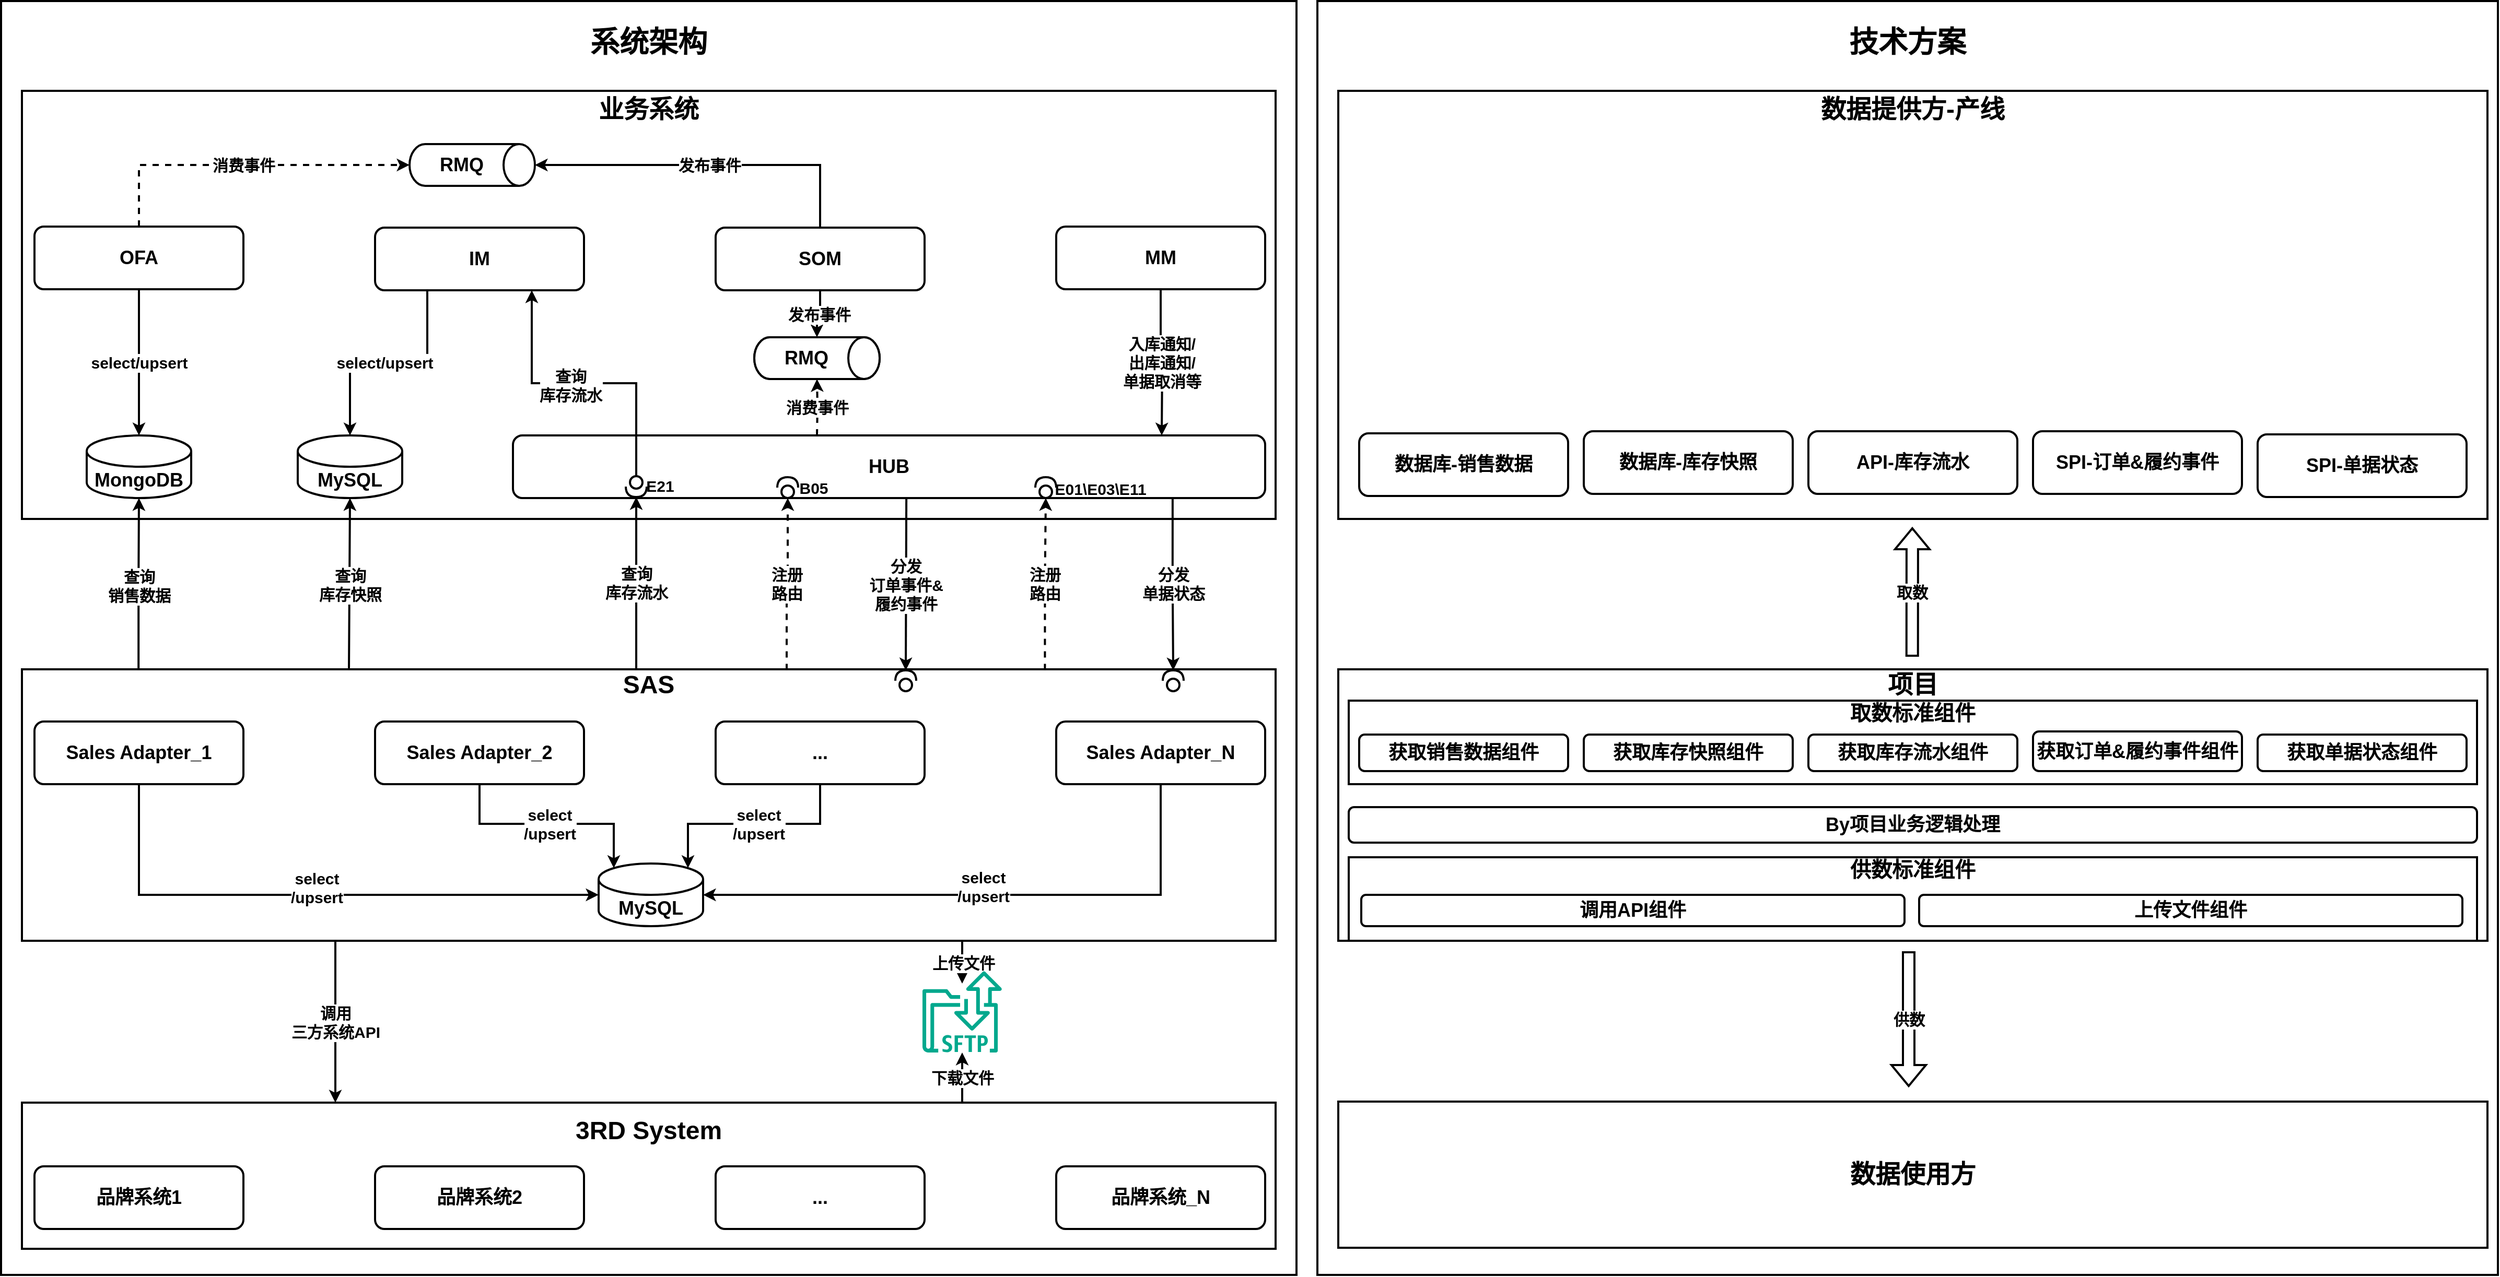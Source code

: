 <mxfile version="24.1.0" type="github">
  <diagram name="第 1 页" id="2zwWI6rYxvFrpTjRpGLl">
    <mxGraphModel dx="3695" dy="2677" grid="1" gridSize="10" guides="1" tooltips="1" connect="1" arrows="1" fold="1" page="1" pageScale="1" pageWidth="827" pageHeight="1169" math="0" shadow="0">
      <root>
        <mxCell id="0" />
        <mxCell id="1" parent="0" />
        <mxCell id="w1NT4D3f_hbIPWU9u6wB-99" value="&lt;div style=&quot;font-size: 28px;&quot;&gt;技术方案&lt;/div&gt;&lt;div style=&quot;font-size: 28px;&quot;&gt;&lt;br style=&quot;font-size: 28px;&quot;&gt;&lt;/div&gt;&lt;div style=&quot;font-size: 28px;&quot;&gt;&lt;br style=&quot;font-size: 28px;&quot;&gt;&lt;/div&gt;&lt;div style=&quot;font-size: 28px;&quot;&gt;&lt;br style=&quot;font-size: 28px;&quot;&gt;&lt;/div&gt;&lt;div style=&quot;font-size: 28px;&quot;&gt;&lt;br style=&quot;font-size: 28px;&quot;&gt;&lt;/div&gt;&lt;div style=&quot;font-size: 28px;&quot;&gt;&lt;br style=&quot;font-size: 28px;&quot;&gt;&lt;/div&gt;&lt;div style=&quot;font-size: 28px;&quot;&gt;&lt;br style=&quot;font-size: 28px;&quot;&gt;&lt;/div&gt;&lt;div style=&quot;font-size: 28px;&quot;&gt;&lt;br style=&quot;font-size: 28px;&quot;&gt;&lt;/div&gt;&lt;div style=&quot;font-size: 28px;&quot;&gt;&lt;br style=&quot;font-size: 28px;&quot;&gt;&lt;/div&gt;&lt;div style=&quot;font-size: 28px;&quot;&gt;&lt;br style=&quot;font-size: 28px;&quot;&gt;&lt;/div&gt;&lt;div style=&quot;font-size: 28px;&quot;&gt;&lt;br style=&quot;font-size: 28px;&quot;&gt;&lt;/div&gt;&lt;div style=&quot;font-size: 28px;&quot;&gt;&lt;br style=&quot;font-size: 28px;&quot;&gt;&lt;/div&gt;&lt;div style=&quot;font-size: 28px;&quot;&gt;&lt;br style=&quot;font-size: 28px;&quot;&gt;&lt;/div&gt;&lt;div style=&quot;font-size: 28px;&quot;&gt;&lt;br style=&quot;font-size: 28px;&quot;&gt;&lt;/div&gt;&lt;div style=&quot;font-size: 28px;&quot;&gt;&lt;br style=&quot;font-size: 28px;&quot;&gt;&lt;/div&gt;&lt;div style=&quot;font-size: 28px;&quot;&gt;&lt;br style=&quot;font-size: 28px;&quot;&gt;&lt;/div&gt;&lt;div style=&quot;font-size: 28px;&quot;&gt;&lt;br style=&quot;font-size: 28px;&quot;&gt;&lt;/div&gt;&lt;div style=&quot;font-size: 28px;&quot;&gt;&lt;br style=&quot;font-size: 28px;&quot;&gt;&lt;/div&gt;&lt;div style=&quot;font-size: 28px;&quot;&gt;&lt;br style=&quot;font-size: 28px;&quot;&gt;&lt;/div&gt;&lt;div style=&quot;font-size: 28px;&quot;&gt;&lt;br style=&quot;font-size: 28px;&quot;&gt;&lt;/div&gt;&lt;div style=&quot;font-size: 28px;&quot;&gt;&lt;br style=&quot;font-size: 28px;&quot;&gt;&lt;/div&gt;&lt;div style=&quot;font-size: 28px;&quot;&gt;&lt;br style=&quot;font-size: 28px;&quot;&gt;&lt;/div&gt;&lt;div style=&quot;font-size: 28px;&quot;&gt;&lt;br style=&quot;font-size: 28px;&quot;&gt;&lt;/div&gt;&lt;div style=&quot;font-size: 28px;&quot;&gt;&lt;br style=&quot;font-size: 28px;&quot;&gt;&lt;/div&gt;&lt;div style=&quot;font-size: 28px;&quot;&gt;&lt;br style=&quot;font-size: 28px;&quot;&gt;&lt;/div&gt;&lt;div style=&quot;font-size: 28px;&quot;&gt;&lt;br style=&quot;font-size: 28px;&quot;&gt;&lt;/div&gt;&lt;div style=&quot;font-size: 28px;&quot;&gt;&lt;br style=&quot;font-size: 28px;&quot;&gt;&lt;/div&gt;&lt;div style=&quot;font-size: 28px;&quot;&gt;&lt;br style=&quot;font-size: 28px;&quot;&gt;&lt;/div&gt;&lt;div style=&quot;font-size: 28px;&quot;&gt;&lt;br style=&quot;font-size: 28px;&quot;&gt;&lt;/div&gt;&lt;div style=&quot;font-size: 28px;&quot;&gt;&lt;br style=&quot;font-size: 28px;&quot;&gt;&lt;/div&gt;&lt;div style=&quot;font-size: 28px;&quot;&gt;&lt;br&gt;&lt;/div&gt;&lt;div style=&quot;font-size: 28px;&quot;&gt;&lt;br&gt;&lt;/div&gt;&lt;div style=&quot;font-size: 28px;&quot;&gt;&lt;br&gt;&lt;/div&gt;&lt;div style=&quot;font-size: 28px;&quot;&gt;&lt;br&gt;&lt;/div&gt;&lt;div style=&quot;font-size: 28px;&quot;&gt;&lt;br style=&quot;font-size: 28px;&quot;&gt;&lt;/div&gt;" style="rounded=0;whiteSpace=wrap;html=1;strokeWidth=2;fontSize=28;fontStyle=1" vertex="1" parent="1">
          <mxGeometry x="1240" y="-200" width="1130" height="1220" as="geometry" />
        </mxCell>
        <mxCell id="w1NT4D3f_hbIPWU9u6wB-98" value="&lt;div style=&quot;font-size: 28px;&quot;&gt;系统架构&lt;/div&gt;&lt;div style=&quot;font-size: 28px;&quot;&gt;&lt;br style=&quot;font-size: 28px;&quot;&gt;&lt;/div&gt;&lt;div style=&quot;font-size: 28px;&quot;&gt;&lt;br style=&quot;font-size: 28px;&quot;&gt;&lt;/div&gt;&lt;div style=&quot;font-size: 28px;&quot;&gt;&lt;br style=&quot;font-size: 28px;&quot;&gt;&lt;/div&gt;&lt;div style=&quot;font-size: 28px;&quot;&gt;&lt;br style=&quot;font-size: 28px;&quot;&gt;&lt;/div&gt;&lt;div style=&quot;font-size: 28px;&quot;&gt;&lt;br style=&quot;font-size: 28px;&quot;&gt;&lt;/div&gt;&lt;div style=&quot;font-size: 28px;&quot;&gt;&lt;br style=&quot;font-size: 28px;&quot;&gt;&lt;/div&gt;&lt;div style=&quot;font-size: 28px;&quot;&gt;&lt;br style=&quot;font-size: 28px;&quot;&gt;&lt;/div&gt;&lt;div style=&quot;font-size: 28px;&quot;&gt;&lt;br style=&quot;font-size: 28px;&quot;&gt;&lt;/div&gt;&lt;div style=&quot;font-size: 28px;&quot;&gt;&lt;br style=&quot;font-size: 28px;&quot;&gt;&lt;/div&gt;&lt;div style=&quot;font-size: 28px;&quot;&gt;&lt;br style=&quot;font-size: 28px;&quot;&gt;&lt;/div&gt;&lt;div style=&quot;font-size: 28px;&quot;&gt;&lt;br style=&quot;font-size: 28px;&quot;&gt;&lt;/div&gt;&lt;div style=&quot;font-size: 28px;&quot;&gt;&lt;br style=&quot;font-size: 28px;&quot;&gt;&lt;/div&gt;&lt;div style=&quot;font-size: 28px;&quot;&gt;&lt;br style=&quot;font-size: 28px;&quot;&gt;&lt;/div&gt;&lt;div style=&quot;font-size: 28px;&quot;&gt;&lt;br style=&quot;font-size: 28px;&quot;&gt;&lt;/div&gt;&lt;div style=&quot;font-size: 28px;&quot;&gt;&lt;br style=&quot;font-size: 28px;&quot;&gt;&lt;/div&gt;&lt;div style=&quot;font-size: 28px;&quot;&gt;&lt;br style=&quot;font-size: 28px;&quot;&gt;&lt;/div&gt;&lt;div style=&quot;font-size: 28px;&quot;&gt;&lt;br style=&quot;font-size: 28px;&quot;&gt;&lt;/div&gt;&lt;div style=&quot;font-size: 28px;&quot;&gt;&lt;br style=&quot;font-size: 28px;&quot;&gt;&lt;/div&gt;&lt;div style=&quot;font-size: 28px;&quot;&gt;&lt;br style=&quot;font-size: 28px;&quot;&gt;&lt;/div&gt;&lt;div style=&quot;font-size: 28px;&quot;&gt;&lt;br style=&quot;font-size: 28px;&quot;&gt;&lt;/div&gt;&lt;div style=&quot;font-size: 28px;&quot;&gt;&lt;br style=&quot;font-size: 28px;&quot;&gt;&lt;/div&gt;&lt;div style=&quot;font-size: 28px;&quot;&gt;&lt;br style=&quot;font-size: 28px;&quot;&gt;&lt;/div&gt;&lt;div style=&quot;font-size: 28px;&quot;&gt;&lt;br style=&quot;font-size: 28px;&quot;&gt;&lt;/div&gt;&lt;div style=&quot;font-size: 28px;&quot;&gt;&lt;br style=&quot;font-size: 28px;&quot;&gt;&lt;/div&gt;&lt;div style=&quot;font-size: 28px;&quot;&gt;&lt;br style=&quot;font-size: 28px;&quot;&gt;&lt;/div&gt;&lt;div style=&quot;font-size: 28px;&quot;&gt;&lt;br style=&quot;font-size: 28px;&quot;&gt;&lt;/div&gt;&lt;div style=&quot;font-size: 28px;&quot;&gt;&lt;br style=&quot;font-size: 28px;&quot;&gt;&lt;/div&gt;&lt;div style=&quot;font-size: 28px;&quot;&gt;&lt;br style=&quot;font-size: 28px;&quot;&gt;&lt;/div&gt;&lt;div style=&quot;font-size: 28px;&quot;&gt;&lt;br style=&quot;font-size: 28px;&quot;&gt;&lt;/div&gt;&lt;div style=&quot;font-size: 28px;&quot;&gt;&lt;br style=&quot;font-size: 28px;&quot;&gt;&lt;/div&gt;&lt;div style=&quot;font-size: 28px;&quot;&gt;&lt;br style=&quot;font-size: 28px;&quot;&gt;&lt;/div&gt;&lt;div style=&quot;font-size: 28px;&quot;&gt;&lt;br style=&quot;font-size: 28px;&quot;&gt;&lt;/div&gt;&lt;div style=&quot;font-size: 28px;&quot;&gt;&lt;br style=&quot;font-size: 28px;&quot;&gt;&lt;/div&gt;&lt;div style=&quot;font-size: 28px;&quot;&gt;&lt;br style=&quot;font-size: 28px;&quot;&gt;&lt;/div&gt;" style="rounded=0;whiteSpace=wrap;html=1;strokeWidth=2;fontSize=28;fontStyle=1" vertex="1" parent="1">
          <mxGeometry x="-20" y="-200" width="1240" height="1220" as="geometry" />
        </mxCell>
        <mxCell id="w1NT4D3f_hbIPWU9u6wB-74" value="&lt;div style=&quot;font-size: 24px;&quot;&gt;项目&lt;/div&gt;&lt;div style=&quot;font-size: 24px;&quot;&gt;&lt;br&gt;&lt;/div&gt;&lt;div style=&quot;font-size: 24px;&quot;&gt;&lt;br&gt;&lt;/div&gt;&lt;div style=&quot;font-size: 24px;&quot;&gt;&lt;br&gt;&lt;/div&gt;&lt;div style=&quot;font-size: 24px;&quot;&gt;&lt;br&gt;&lt;/div&gt;&lt;div style=&quot;font-size: 24px;&quot;&gt;&lt;br&gt;&lt;/div&gt;&lt;div style=&quot;font-size: 24px;&quot;&gt;&lt;br&gt;&lt;/div&gt;&lt;div style=&quot;font-size: 24px;&quot;&gt;&lt;br&gt;&lt;/div&gt;&lt;div style=&quot;font-size: 24px;&quot;&gt;&lt;br&gt;&lt;/div&gt;" style="rounded=0;whiteSpace=wrap;html=1;strokeWidth=2;fontSize=24;fontStyle=1" vertex="1" parent="1">
          <mxGeometry x="1260" y="440" width="1100" height="260" as="geometry" />
        </mxCell>
        <mxCell id="w1NT4D3f_hbIPWU9u6wB-97" value="&lt;div&gt;&lt;font style=&quot;font-size: 20px;&quot;&gt;供数标准组件&lt;/font&gt;&lt;/div&gt;&lt;div&gt;&lt;font style=&quot;font-size: 20px;&quot;&gt;&lt;br&gt;&lt;/font&gt;&lt;/div&gt;&lt;div&gt;&lt;font style=&quot;font-size: 20px;&quot;&gt;&lt;br&gt;&lt;/font&gt;&lt;/div&gt;" style="rounded=0;whiteSpace=wrap;html=1;strokeWidth=2;fontSize=24;fontStyle=1" vertex="1" parent="1">
          <mxGeometry x="1270" y="620" width="1080" height="80" as="geometry" />
        </mxCell>
        <mxCell id="w1NT4D3f_hbIPWU9u6wB-94" value="&lt;div&gt;&lt;font style=&quot;font-size: 20px;&quot;&gt;取数标准组件&lt;/font&gt;&lt;/div&gt;&lt;div&gt;&lt;font style=&quot;font-size: 20px;&quot;&gt;&lt;br&gt;&lt;/font&gt;&lt;/div&gt;&lt;div&gt;&lt;font style=&quot;font-size: 20px;&quot;&gt;&lt;br&gt;&lt;/font&gt;&lt;/div&gt;" style="rounded=0;whiteSpace=wrap;html=1;strokeWidth=2;fontSize=24;fontStyle=1" vertex="1" parent="1">
          <mxGeometry x="1270" y="470" width="1080" height="80" as="geometry" />
        </mxCell>
        <mxCell id="w1NT4D3f_hbIPWU9u6wB-62" value="&lt;div style=&quot;font-size: 24px;&quot;&gt;业务系统&lt;br&gt;&lt;/div&gt;&lt;div style=&quot;font-size: 24px;&quot;&gt;&lt;br style=&quot;font-size: 24px;&quot;&gt;&lt;/div&gt;&lt;div style=&quot;font-size: 24px;&quot;&gt;&lt;br style=&quot;font-size: 24px;&quot;&gt;&lt;/div&gt;&lt;div style=&quot;font-size: 24px;&quot;&gt;&lt;br style=&quot;font-size: 24px;&quot;&gt;&lt;/div&gt;&lt;div style=&quot;font-size: 24px;&quot;&gt;&lt;br style=&quot;font-size: 24px;&quot;&gt;&lt;/div&gt;&lt;div style=&quot;font-size: 24px;&quot;&gt;&lt;br&gt;&lt;/div&gt;&lt;div style=&quot;font-size: 24px;&quot;&gt;&lt;br&gt;&lt;/div&gt;&lt;div style=&quot;font-size: 24px;&quot;&gt;&lt;br&gt;&lt;/div&gt;&lt;div style=&quot;font-size: 24px;&quot;&gt;&lt;br&gt;&lt;/div&gt;&lt;div style=&quot;font-size: 24px;&quot;&gt;&lt;br&gt;&lt;/div&gt;&lt;div style=&quot;font-size: 24px;&quot;&gt;&lt;br&gt;&lt;/div&gt;&lt;div style=&quot;font-size: 24px;&quot;&gt;&lt;br&gt;&lt;/div&gt;&lt;div style=&quot;font-size: 24px;&quot;&gt;&lt;br&gt;&lt;/div&gt;&lt;div style=&quot;font-size: 24px;&quot;&gt;&lt;br style=&quot;font-size: 24px;&quot;&gt;&lt;/div&gt;" style="rounded=0;whiteSpace=wrap;html=1;strokeWidth=2;fontSize=24;fontStyle=1" vertex="1" parent="1">
          <mxGeometry y="-114" width="1200" height="410" as="geometry" />
        </mxCell>
        <mxCell id="w1NT4D3f_hbIPWU9u6wB-49" value="下载文件" style="edgeStyle=orthogonalEdgeStyle;rounded=0;orthogonalLoop=1;jettySize=auto;html=1;exitX=0.75;exitY=0;exitDx=0;exitDy=0;fontSize=15;fontStyle=1;strokeWidth=2;" edge="1" parent="1" source="w1NT4D3f_hbIPWU9u6wB-44" target="w1NT4D3f_hbIPWU9u6wB-46">
          <mxGeometry relative="1" as="geometry" />
        </mxCell>
        <mxCell id="w1NT4D3f_hbIPWU9u6wB-44" value="&lt;div&gt;3RD System&lt;/div&gt;&lt;div&gt;&lt;br&gt;&lt;/div&gt;&lt;div&gt;&lt;br&gt;&lt;/div&gt;&lt;div&gt;&lt;br&gt;&lt;/div&gt;" style="rounded=0;whiteSpace=wrap;html=1;strokeWidth=2;fontSize=24;fontStyle=1" vertex="1" parent="1">
          <mxGeometry y="855" width="1200" height="140" as="geometry" />
        </mxCell>
        <mxCell id="w1NT4D3f_hbIPWU9u6wB-7" value="select/upsert" style="edgeStyle=orthogonalEdgeStyle;rounded=0;orthogonalLoop=1;jettySize=auto;html=1;exitX=0.5;exitY=1;exitDx=0;exitDy=0;fontSize=15;fontStyle=1;strokeWidth=2;" edge="1" parent="1" source="w1NT4D3f_hbIPWU9u6wB-2" target="w1NT4D3f_hbIPWU9u6wB-6">
          <mxGeometry relative="1" as="geometry" />
        </mxCell>
        <mxCell id="w1NT4D3f_hbIPWU9u6wB-2" value="OFA" style="rounded=1;whiteSpace=wrap;html=1;fontSize=18;fontStyle=1;strokeWidth=2;" vertex="1" parent="1">
          <mxGeometry x="12" y="16" width="200" height="60" as="geometry" />
        </mxCell>
        <mxCell id="w1NT4D3f_hbIPWU9u6wB-21" value="发布事件" style="edgeStyle=orthogonalEdgeStyle;rounded=0;orthogonalLoop=1;jettySize=auto;html=1;exitX=0.5;exitY=1;exitDx=0;exitDy=0;strokeWidth=2;fontSize=15;fontStyle=1" edge="1" parent="1" source="w1NT4D3f_hbIPWU9u6wB-3" target="w1NT4D3f_hbIPWU9u6wB-20">
          <mxGeometry relative="1" as="geometry" />
        </mxCell>
        <mxCell id="w1NT4D3f_hbIPWU9u6wB-26" value="发布事件" style="edgeStyle=orthogonalEdgeStyle;rounded=0;orthogonalLoop=1;jettySize=auto;html=1;exitX=0.5;exitY=0;exitDx=0;exitDy=0;fontSize=15;fontStyle=1;entryX=0.5;entryY=0;entryDx=0;entryDy=0;entryPerimeter=0;strokeWidth=2;" edge="1" parent="1" source="w1NT4D3f_hbIPWU9u6wB-3" target="w1NT4D3f_hbIPWU9u6wB-29">
          <mxGeometry relative="1" as="geometry" />
        </mxCell>
        <mxCell id="w1NT4D3f_hbIPWU9u6wB-3" value="SOM" style="rounded=1;whiteSpace=wrap;html=1;fontSize=18;fontStyle=1;strokeWidth=2;" vertex="1" parent="1">
          <mxGeometry x="664" y="17" width="200" height="60" as="geometry" />
        </mxCell>
        <mxCell id="w1NT4D3f_hbIPWU9u6wB-9" style="edgeStyle=orthogonalEdgeStyle;rounded=0;orthogonalLoop=1;jettySize=auto;html=1;exitX=0.25;exitY=1;exitDx=0;exitDy=0;strokeWidth=2;" edge="1" parent="1" source="w1NT4D3f_hbIPWU9u6wB-4" target="w1NT4D3f_hbIPWU9u6wB-8">
          <mxGeometry relative="1" as="geometry" />
        </mxCell>
        <mxCell id="w1NT4D3f_hbIPWU9u6wB-60" value="select/upsert" style="edgeLabel;html=1;align=center;verticalAlign=middle;resizable=0;points=[];fontSize=15;fontStyle=1" vertex="1" connectable="0" parent="w1NT4D3f_hbIPWU9u6wB-9">
          <mxGeometry x="0.036" y="-1" relative="1" as="geometry">
            <mxPoint as="offset" />
          </mxGeometry>
        </mxCell>
        <mxCell id="w1NT4D3f_hbIPWU9u6wB-4" value="IM" style="rounded=1;whiteSpace=wrap;html=1;fontSize=18;fontStyle=1;strokeWidth=2;" vertex="1" parent="1">
          <mxGeometry x="338" y="17" width="200" height="60" as="geometry" />
        </mxCell>
        <mxCell id="w1NT4D3f_hbIPWU9u6wB-15" value="&lt;div&gt;入库通知/&lt;/div&gt;&lt;div&gt;出库通知/&lt;/div&gt;&lt;div&gt;单据取消等&lt;/div&gt;" style="edgeStyle=orthogonalEdgeStyle;rounded=0;orthogonalLoop=1;jettySize=auto;html=1;exitX=0.5;exitY=1;exitDx=0;exitDy=0;fontSize=15;strokeWidth=2;fontStyle=1;" edge="1" parent="1" source="w1NT4D3f_hbIPWU9u6wB-5">
          <mxGeometry x="-0.002" relative="1" as="geometry">
            <mxPoint x="1091" y="216" as="targetPoint" />
            <mxPoint as="offset" />
          </mxGeometry>
        </mxCell>
        <mxCell id="w1NT4D3f_hbIPWU9u6wB-5" value="MM" style="rounded=1;whiteSpace=wrap;html=1;fontSize=18;fontStyle=1;strokeWidth=2;" vertex="1" parent="1">
          <mxGeometry x="990" y="16" width="200" height="60" as="geometry" />
        </mxCell>
        <mxCell id="w1NT4D3f_hbIPWU9u6wB-6" value="MongoDB" style="shape=cylinder3;whiteSpace=wrap;html=1;boundedLbl=1;backgroundOutline=1;size=15;strokeWidth=2;fontSize=18;fontStyle=1" vertex="1" parent="1">
          <mxGeometry x="62" y="216" width="100" height="60" as="geometry" />
        </mxCell>
        <mxCell id="w1NT4D3f_hbIPWU9u6wB-8" value="MySQL" style="shape=cylinder3;whiteSpace=wrap;html=1;boundedLbl=1;backgroundOutline=1;size=15;strokeWidth=2;fontSize=18;fontStyle=1" vertex="1" parent="1">
          <mxGeometry x="264" y="216" width="100" height="60" as="geometry" />
        </mxCell>
        <mxCell id="w1NT4D3f_hbIPWU9u6wB-11" value="&lt;div style=&quot;font-size: 15px;&quot;&gt;查询&lt;/div&gt;&lt;div style=&quot;font-size: 15px;&quot;&gt;销售数据&lt;/div&gt;" style="edgeStyle=orthogonalEdgeStyle;rounded=0;orthogonalLoop=1;jettySize=auto;html=1;exitX=0.093;exitY=0.014;exitDx=0;exitDy=0;exitPerimeter=0;strokeWidth=2;fontSize=15;fontStyle=1" edge="1" parent="1" source="w1NT4D3f_hbIPWU9u6wB-10" target="w1NT4D3f_hbIPWU9u6wB-6">
          <mxGeometry relative="1" as="geometry" />
        </mxCell>
        <mxCell id="w1NT4D3f_hbIPWU9u6wB-47" value="&lt;div&gt;调用&lt;/div&gt;&lt;div&gt;三方系统API&lt;br&gt;&lt;/div&gt;" style="edgeStyle=orthogonalEdgeStyle;rounded=0;orthogonalLoop=1;jettySize=auto;html=1;exitX=0.25;exitY=1;exitDx=0;exitDy=0;entryX=0.25;entryY=0;entryDx=0;entryDy=0;fontSize=15;fontStyle=1;strokeWidth=2;" edge="1" parent="1" source="w1NT4D3f_hbIPWU9u6wB-10" target="w1NT4D3f_hbIPWU9u6wB-44">
          <mxGeometry relative="1" as="geometry" />
        </mxCell>
        <mxCell id="w1NT4D3f_hbIPWU9u6wB-48" value="上传文件" style="edgeStyle=orthogonalEdgeStyle;rounded=0;orthogonalLoop=1;jettySize=auto;html=1;exitX=0.75;exitY=1;exitDx=0;exitDy=0;fontSize=15;fontStyle=1;strokeWidth=2;" edge="1" parent="1" source="w1NT4D3f_hbIPWU9u6wB-10">
          <mxGeometry relative="1" as="geometry">
            <mxPoint x="900.0" y="741.032" as="targetPoint" />
          </mxGeometry>
        </mxCell>
        <mxCell id="w1NT4D3f_hbIPWU9u6wB-10" value="&lt;div&gt;&lt;br&gt;&lt;/div&gt;&lt;div&gt;SAS&lt;/div&gt;&lt;div&gt;&lt;br&gt;&lt;/div&gt;&lt;div&gt;&lt;br&gt;&lt;/div&gt;&lt;div&gt;&lt;br&gt;&lt;/div&gt;&lt;div&gt;&lt;br&gt;&lt;/div&gt;&lt;div&gt;&lt;br&gt;&lt;/div&gt;&lt;div&gt;&lt;br&gt;&lt;/div&gt;&lt;div&gt;&lt;br&gt;&lt;/div&gt;&lt;div&gt;&lt;br&gt;&lt;/div&gt;&lt;div&gt;&lt;br&gt;&lt;/div&gt;" style="rounded=0;whiteSpace=wrap;html=1;strokeWidth=2;fontSize=24;fontStyle=1" vertex="1" parent="1">
          <mxGeometry y="440" width="1200" height="260" as="geometry" />
        </mxCell>
        <mxCell id="w1NT4D3f_hbIPWU9u6wB-12" value="&lt;div&gt;查询&lt;/div&gt;&lt;div&gt;库存快照&lt;/div&gt;" style="edgeStyle=orthogonalEdgeStyle;rounded=0;orthogonalLoop=1;jettySize=auto;html=1;entryX=0.5;entryY=1;entryDx=0;entryDy=0;entryPerimeter=0;strokeWidth=2;fontSize=15;fontStyle=1" edge="1" parent="1" target="w1NT4D3f_hbIPWU9u6wB-8">
          <mxGeometry relative="1" as="geometry">
            <mxPoint x="313" y="441" as="sourcePoint" />
          </mxGeometry>
        </mxCell>
        <mxCell id="w1NT4D3f_hbIPWU9u6wB-14" value="HUB" style="rounded=1;whiteSpace=wrap;html=1;fontSize=18;fontStyle=1;strokeWidth=2;" vertex="1" parent="1">
          <mxGeometry x="470" y="216" width="720" height="60" as="geometry" />
        </mxCell>
        <mxCell id="w1NT4D3f_hbIPWU9u6wB-16" value="&lt;div&gt;分发&lt;/div&gt;&lt;div&gt;订单事件&amp;amp;&lt;/div&gt;&lt;div&gt;履约事件&lt;br&gt;&lt;/div&gt;" style="rounded=0;orthogonalLoop=1;jettySize=auto;html=1;exitX=0.523;exitY=1.012;exitDx=0;exitDy=0;entryX=1;entryY=0.5;entryDx=0;entryDy=0;entryPerimeter=0;strokeWidth=2;fontSize=15;fontStyle=1;exitPerimeter=0;" edge="1" parent="1" source="w1NT4D3f_hbIPWU9u6wB-14" target="w1NT4D3f_hbIPWU9u6wB-37">
          <mxGeometry relative="1" as="geometry">
            <mxPoint x="846.16" y="320.78" as="sourcePoint" />
            <mxPoint x="850" y="440" as="targetPoint" />
          </mxGeometry>
        </mxCell>
        <mxCell id="w1NT4D3f_hbIPWU9u6wB-19" value="&lt;div&gt;分发&lt;/div&gt;&lt;div&gt;单据状态&lt;/div&gt;" style="edgeStyle=orthogonalEdgeStyle;rounded=0;orthogonalLoop=1;jettySize=auto;html=1;exitX=0.877;exitY=1;exitDx=0;exitDy=0;entryX=1;entryY=0.5;entryDx=0;entryDy=0;entryPerimeter=0;fontSize=15;fontStyle=1;strokeWidth=2;exitPerimeter=0;" edge="1" parent="1" source="w1NT4D3f_hbIPWU9u6wB-14" target="w1NT4D3f_hbIPWU9u6wB-38">
          <mxGeometry relative="1" as="geometry" />
        </mxCell>
        <mxCell id="w1NT4D3f_hbIPWU9u6wB-20" value="" style="shape=cylinder3;whiteSpace=wrap;html=1;boundedLbl=1;backgroundOutline=1;size=15;rotation=90;fontSize=18;strokeWidth=2;" vertex="1" parent="1">
          <mxGeometry x="741" y="82" width="40" height="120" as="geometry" />
        </mxCell>
        <mxCell id="w1NT4D3f_hbIPWU9u6wB-22" value="消费事件" style="edgeStyle=orthogonalEdgeStyle;rounded=0;orthogonalLoop=1;jettySize=auto;html=1;entryX=1;entryY=0.5;entryDx=0;entryDy=0;entryPerimeter=0;strokeWidth=2;dashed=1;fontSize=15;fontStyle=1" edge="1" parent="1" target="w1NT4D3f_hbIPWU9u6wB-20">
          <mxGeometry relative="1" as="geometry">
            <mxPoint x="761" y="216" as="sourcePoint" />
          </mxGeometry>
        </mxCell>
        <mxCell id="w1NT4D3f_hbIPWU9u6wB-25" value="RMQ" style="text;html=1;align=center;verticalAlign=middle;whiteSpace=wrap;rounded=0;fontSize=18;fontStyle=1" vertex="1" parent="1">
          <mxGeometry x="721" y="127" width="60" height="30" as="geometry" />
        </mxCell>
        <mxCell id="w1NT4D3f_hbIPWU9u6wB-27" value="" style="shape=cylinder3;whiteSpace=wrap;html=1;boundedLbl=1;backgroundOutline=1;size=15;rotation=90;fontSize=18;strokeWidth=2;" vertex="1" parent="1">
          <mxGeometry x="741" y="82" width="40" height="120" as="geometry" />
        </mxCell>
        <mxCell id="w1NT4D3f_hbIPWU9u6wB-28" value="RMQ" style="text;html=1;align=center;verticalAlign=middle;whiteSpace=wrap;rounded=0;fontSize=18;fontStyle=1" vertex="1" parent="1">
          <mxGeometry x="721" y="127" width="60" height="30" as="geometry" />
        </mxCell>
        <mxCell id="w1NT4D3f_hbIPWU9u6wB-29" value="" style="shape=cylinder3;whiteSpace=wrap;html=1;boundedLbl=1;backgroundOutline=1;size=15;rotation=90;fontSize=18;strokeWidth=2;" vertex="1" parent="1">
          <mxGeometry x="411" y="-103" width="40" height="120" as="geometry" />
        </mxCell>
        <mxCell id="w1NT4D3f_hbIPWU9u6wB-30" value="RMQ" style="text;html=1;align=center;verticalAlign=middle;whiteSpace=wrap;rounded=0;fontSize=18;fontStyle=1" vertex="1" parent="1">
          <mxGeometry x="391" y="-58" width="60" height="30" as="geometry" />
        </mxCell>
        <mxCell id="w1NT4D3f_hbIPWU9u6wB-31" value="消费事件" style="edgeStyle=orthogonalEdgeStyle;rounded=0;orthogonalLoop=1;jettySize=auto;html=1;exitX=0.5;exitY=0;exitDx=0;exitDy=0;entryX=0.5;entryY=1;entryDx=0;entryDy=0;entryPerimeter=0;fontSize=15;fontStyle=1;strokeWidth=2;dashed=1;" edge="1" parent="1" source="w1NT4D3f_hbIPWU9u6wB-2" target="w1NT4D3f_hbIPWU9u6wB-29">
          <mxGeometry relative="1" as="geometry">
            <mxPoint x="151" y="-43" as="targetPoint" />
          </mxGeometry>
        </mxCell>
        <mxCell id="w1NT4D3f_hbIPWU9u6wB-35" value="" style="shape=providedRequiredInterface;html=1;verticalLabelPosition=bottom;sketch=0;rotation=90;strokeWidth=2;fontSize=15;fontStyle=1;direction=east;" vertex="1" parent="1">
          <mxGeometry x="578" y="255" width="20" height="20" as="geometry" />
        </mxCell>
        <mxCell id="w1NT4D3f_hbIPWU9u6wB-33" value="&lt;div style=&quot;font-size: 15px;&quot;&gt;查询&lt;/div&gt;&lt;div style=&quot;font-size: 15px;&quot;&gt;库存流水&lt;/div&gt;" style="edgeStyle=orthogonalEdgeStyle;rounded=0;orthogonalLoop=1;jettySize=auto;html=1;exitX=0;exitY=0.5;exitDx=0;exitDy=0;entryX=0.75;entryY=1;entryDx=0;entryDy=0;exitPerimeter=0;strokeWidth=2;fontSize=15;fontStyle=1" edge="1" parent="1" source="w1NT4D3f_hbIPWU9u6wB-35" target="w1NT4D3f_hbIPWU9u6wB-4">
          <mxGeometry x="0.098" y="2" relative="1" as="geometry">
            <mxPoint as="offset" />
          </mxGeometry>
        </mxCell>
        <mxCell id="w1NT4D3f_hbIPWU9u6wB-36" value="&lt;div&gt;查询&lt;/div&gt;&lt;div&gt;库存流水&lt;br&gt;&lt;/div&gt;" style="edgeStyle=orthogonalEdgeStyle;rounded=0;orthogonalLoop=1;jettySize=auto;html=1;exitX=0.49;exitY=-0.001;exitDx=0;exitDy=0;entryX=1;entryY=0.5;entryDx=0;entryDy=0;entryPerimeter=0;exitPerimeter=0;strokeWidth=2;fontSize=15;fontStyle=1" edge="1" parent="1" source="w1NT4D3f_hbIPWU9u6wB-10" target="w1NT4D3f_hbIPWU9u6wB-35">
          <mxGeometry relative="1" as="geometry" />
        </mxCell>
        <mxCell id="w1NT4D3f_hbIPWU9u6wB-37" value="" style="shape=providedRequiredInterface;html=1;verticalLabelPosition=bottom;sketch=0;rotation=-90;strokeWidth=2;" vertex="1" parent="1">
          <mxGeometry x="836" y="441" width="20" height="20" as="geometry" />
        </mxCell>
        <mxCell id="w1NT4D3f_hbIPWU9u6wB-38" value="" style="shape=providedRequiredInterface;html=1;verticalLabelPosition=bottom;sketch=0;rotation=-90;strokeWidth=2;" vertex="1" parent="1">
          <mxGeometry x="1092" y="441" width="20" height="20" as="geometry" />
        </mxCell>
        <mxCell id="w1NT4D3f_hbIPWU9u6wB-39" value="品牌系统1" style="rounded=1;whiteSpace=wrap;html=1;strokeWidth=2;fontSize=18;fontStyle=1;flipH=0;" vertex="1" parent="1">
          <mxGeometry x="12" y="916" width="200" height="60" as="geometry" />
        </mxCell>
        <mxCell id="w1NT4D3f_hbIPWU9u6wB-40" value="品牌系统2" style="rounded=1;whiteSpace=wrap;html=1;strokeWidth=2;fontSize=18;fontStyle=1;flipH=0;" vertex="1" parent="1">
          <mxGeometry x="338" y="916" width="200" height="60" as="geometry" />
        </mxCell>
        <mxCell id="w1NT4D3f_hbIPWU9u6wB-41" value="..." style="rounded=1;whiteSpace=wrap;html=1;strokeWidth=2;fontSize=18;fontStyle=1;flipH=0;" vertex="1" parent="1">
          <mxGeometry x="664" y="916" width="200" height="60" as="geometry" />
        </mxCell>
        <mxCell id="w1NT4D3f_hbIPWU9u6wB-42" value="品牌系统_N" style="rounded=1;whiteSpace=wrap;html=1;strokeWidth=2;fontSize=18;fontStyle=1;flipH=0;" vertex="1" parent="1">
          <mxGeometry x="990" y="916" width="200" height="60" as="geometry" />
        </mxCell>
        <mxCell id="w1NT4D3f_hbIPWU9u6wB-46" value="" style="sketch=0;outlineConnect=0;fontColor=#232F3E;gradientColor=none;fillColor=#01A88D;strokeColor=none;dashed=0;verticalLabelPosition=bottom;verticalAlign=top;align=center;html=1;fontSize=12;fontStyle=0;aspect=fixed;shape=mxgraph.aws4.transfer_for_sftp_resource;" vertex="1" parent="1">
          <mxGeometry x="862" y="729" width="76" height="78" as="geometry" />
        </mxCell>
        <mxCell id="w1NT4D3f_hbIPWU9u6wB-50" value="Sales Adapter_1" style="rounded=1;whiteSpace=wrap;html=1;strokeWidth=2;fontSize=18;fontStyle=1;flipH=0;" vertex="1" parent="1">
          <mxGeometry x="12" y="490" width="200" height="60" as="geometry" />
        </mxCell>
        <mxCell id="w1NT4D3f_hbIPWU9u6wB-51" value="Sales Adapter_2" style="rounded=1;whiteSpace=wrap;html=1;strokeWidth=2;fontSize=18;fontStyle=1;flipH=0;" vertex="1" parent="1">
          <mxGeometry x="338" y="490" width="200" height="60" as="geometry" />
        </mxCell>
        <mxCell id="w1NT4D3f_hbIPWU9u6wB-52" value="..." style="rounded=1;whiteSpace=wrap;html=1;strokeWidth=2;fontSize=18;fontStyle=1;flipH=0;" vertex="1" parent="1">
          <mxGeometry x="664" y="490" width="200" height="60" as="geometry" />
        </mxCell>
        <mxCell id="w1NT4D3f_hbIPWU9u6wB-53" value="Sales Adapter_N" style="rounded=1;whiteSpace=wrap;html=1;strokeWidth=2;fontSize=18;fontStyle=1;flipH=0;" vertex="1" parent="1">
          <mxGeometry x="990" y="490" width="200" height="60" as="geometry" />
        </mxCell>
        <mxCell id="w1NT4D3f_hbIPWU9u6wB-55" value="MySQL" style="shape=cylinder3;whiteSpace=wrap;html=1;boundedLbl=1;backgroundOutline=1;size=15;strokeWidth=2;fontSize=18;fontStyle=1" vertex="1" parent="1">
          <mxGeometry x="552" y="626" width="100" height="60" as="geometry" />
        </mxCell>
        <mxCell id="w1NT4D3f_hbIPWU9u6wB-56" value="select&lt;div&gt;/upsert&lt;/div&gt;" style="edgeStyle=orthogonalEdgeStyle;rounded=0;orthogonalLoop=1;jettySize=auto;html=1;exitX=0.5;exitY=1;exitDx=0;exitDy=0;entryX=0;entryY=0.5;entryDx=0;entryDy=0;entryPerimeter=0;fontSize=15;fontStyle=1;strokeWidth=2;" edge="1" parent="1" source="w1NT4D3f_hbIPWU9u6wB-50" target="w1NT4D3f_hbIPWU9u6wB-55">
          <mxGeometry x="0.009" y="7" relative="1" as="geometry">
            <mxPoint as="offset" />
          </mxGeometry>
        </mxCell>
        <mxCell id="w1NT4D3f_hbIPWU9u6wB-57" value="&lt;br&gt;&lt;div&gt;select&lt;/div&gt;&lt;div&gt;/upsert&lt;/div&gt;" style="edgeStyle=orthogonalEdgeStyle;rounded=0;orthogonalLoop=1;jettySize=auto;html=1;exitX=0.5;exitY=1;exitDx=0;exitDy=0;entryX=1;entryY=0.5;entryDx=0;entryDy=0;entryPerimeter=0;fontSize=15;fontStyle=1;strokeWidth=2;" edge="1" parent="1" source="w1NT4D3f_hbIPWU9u6wB-53" target="w1NT4D3f_hbIPWU9u6wB-55">
          <mxGeometry x="0.015" y="-17" relative="1" as="geometry">
            <mxPoint as="offset" />
          </mxGeometry>
        </mxCell>
        <mxCell id="w1NT4D3f_hbIPWU9u6wB-58" value="select&lt;div&gt;/upsert&lt;/div&gt;" style="edgeStyle=orthogonalEdgeStyle;rounded=0;orthogonalLoop=1;jettySize=auto;html=1;exitX=0.5;exitY=1;exitDx=0;exitDy=0;entryX=0.855;entryY=0;entryDx=0;entryDy=4.35;entryPerimeter=0;fontSize=15;fontStyle=1;strokeWidth=2;" edge="1" parent="1" source="w1NT4D3f_hbIPWU9u6wB-52" target="w1NT4D3f_hbIPWU9u6wB-55">
          <mxGeometry x="-0.058" relative="1" as="geometry">
            <mxPoint as="offset" />
          </mxGeometry>
        </mxCell>
        <mxCell id="w1NT4D3f_hbIPWU9u6wB-59" value="select&lt;div&gt;/upsert&lt;/div&gt;" style="edgeStyle=orthogonalEdgeStyle;rounded=0;orthogonalLoop=1;jettySize=auto;html=1;exitX=0.5;exitY=1;exitDx=0;exitDy=0;entryX=0.145;entryY=0;entryDx=0;entryDy=4.35;entryPerimeter=0;fontSize=15;fontStyle=1;strokeWidth=2;" edge="1" parent="1" source="w1NT4D3f_hbIPWU9u6wB-51" target="w1NT4D3f_hbIPWU9u6wB-55">
          <mxGeometry x="0.001" relative="1" as="geometry">
            <mxPoint as="offset" />
          </mxGeometry>
        </mxCell>
        <mxCell id="w1NT4D3f_hbIPWU9u6wB-63" value="" style="shape=providedRequiredInterface;html=1;verticalLabelPosition=bottom;sketch=0;rotation=-90;strokeWidth=2;fontSize=15;fontStyle=1" vertex="1" parent="1">
          <mxGeometry x="723" y="256" width="20" height="20" as="geometry" />
        </mxCell>
        <mxCell id="w1NT4D3f_hbIPWU9u6wB-17" value="&lt;div style=&quot;font-size: 15px;&quot;&gt;注册&lt;/div&gt;&lt;div style=&quot;font-size: 15px;&quot;&gt;路由&lt;br style=&quot;font-size: 15px;&quot;&gt;&lt;/div&gt;" style="edgeStyle=orthogonalEdgeStyle;rounded=0;orthogonalLoop=1;jettySize=auto;html=1;strokeWidth=2;fontSize=15;fontStyle=1;dashed=1;entryX=0;entryY=0.5;entryDx=0;entryDy=0;entryPerimeter=0;exitX=0.61;exitY=0.003;exitDx=0;exitDy=0;exitPerimeter=0;" edge="1" parent="1" source="w1NT4D3f_hbIPWU9u6wB-10" target="w1NT4D3f_hbIPWU9u6wB-63">
          <mxGeometry x="0.001" relative="1" as="geometry">
            <mxPoint x="602" y="440.36" as="sourcePoint" />
            <mxPoint x="601.668" y="320.8" as="targetPoint" />
            <mxPoint as="offset" />
          </mxGeometry>
        </mxCell>
        <mxCell id="w1NT4D3f_hbIPWU9u6wB-64" value="" style="shape=providedRequiredInterface;html=1;verticalLabelPosition=bottom;sketch=0;rotation=-90;strokeWidth=2;fontSize=15;fontStyle=1" vertex="1" parent="1">
          <mxGeometry x="970" y="256" width="20" height="20" as="geometry" />
        </mxCell>
        <mxCell id="w1NT4D3f_hbIPWU9u6wB-18" value="&lt;div&gt;注册&lt;/div&gt;&lt;div&gt;路由&lt;br&gt;&lt;/div&gt;" style="edgeStyle=orthogonalEdgeStyle;rounded=0;orthogonalLoop=1;jettySize=auto;html=1;exitX=0.816;exitY=0.003;exitDx=0;exitDy=0;exitPerimeter=0;fontSize=15;fontStyle=1;strokeWidth=2;dashed=1;entryX=0;entryY=0.5;entryDx=0;entryDy=0;entryPerimeter=0;" edge="1" parent="1" source="w1NT4D3f_hbIPWU9u6wB-10" target="w1NT4D3f_hbIPWU9u6wB-64">
          <mxGeometry relative="1" as="geometry">
            <mxPoint x="876" y="340" as="targetPoint" />
          </mxGeometry>
        </mxCell>
        <mxCell id="w1NT4D3f_hbIPWU9u6wB-65" value="E21" style="text;html=1;align=center;verticalAlign=middle;whiteSpace=wrap;rounded=0;fontSize=15;fontStyle=1" vertex="1" parent="1">
          <mxGeometry x="596" y="256" width="30" height="16" as="geometry" />
        </mxCell>
        <mxCell id="w1NT4D3f_hbIPWU9u6wB-66" value="B05" style="text;html=1;align=center;verticalAlign=middle;whiteSpace=wrap;rounded=0;fontSize=15;fontStyle=1" vertex="1" parent="1">
          <mxGeometry x="743" y="258" width="30" height="16" as="geometry" />
        </mxCell>
        <mxCell id="w1NT4D3f_hbIPWU9u6wB-68" value="&lt;div&gt;E01\E03\E11&lt;br&gt;&lt;/div&gt;" style="text;html=1;align=center;verticalAlign=middle;whiteSpace=wrap;rounded=0;fontSize=15;fontStyle=1" vertex="1" parent="1">
          <mxGeometry x="1000" y="259" width="65" height="16" as="geometry" />
        </mxCell>
        <mxCell id="w1NT4D3f_hbIPWU9u6wB-71" value="&lt;div&gt;数据提供方-产线&lt;/div&gt;&lt;div&gt;&lt;br&gt;&lt;/div&gt;&lt;div&gt;&lt;br&gt;&lt;/div&gt;&lt;div&gt;&lt;br&gt;&lt;/div&gt;&lt;div&gt;&lt;br&gt;&lt;/div&gt;&lt;div&gt;&lt;br&gt;&lt;/div&gt;&lt;div&gt;&lt;br&gt;&lt;/div&gt;&lt;div&gt;&lt;br&gt;&lt;/div&gt;&lt;div&gt;&lt;br&gt;&lt;/div&gt;&lt;div&gt;&lt;br&gt;&lt;/div&gt;&lt;div&gt;&lt;br&gt;&lt;/div&gt;&lt;div&gt;&lt;br&gt;&lt;/div&gt;&lt;div&gt;&lt;br&gt;&lt;/div&gt;&lt;div&gt;&lt;br&gt;&lt;/div&gt;" style="rounded=0;whiteSpace=wrap;html=1;strokeWidth=2;fontSize=24;fontStyle=1" vertex="1" parent="1">
          <mxGeometry x="1260" y="-114" width="1100" height="410" as="geometry" />
        </mxCell>
        <mxCell id="w1NT4D3f_hbIPWU9u6wB-72" value="&lt;div&gt;数据库-销售数据&lt;/div&gt;" style="rounded=1;whiteSpace=wrap;html=1;fontSize=18;fontStyle=1;strokeWidth=2;" vertex="1" parent="1">
          <mxGeometry x="1280" y="214" width="200" height="60" as="geometry" />
        </mxCell>
        <mxCell id="w1NT4D3f_hbIPWU9u6wB-75" value="&lt;div&gt;数据使用方&lt;/div&gt;" style="rounded=0;whiteSpace=wrap;html=1;strokeWidth=2;fontSize=24;fontStyle=1" vertex="1" parent="1">
          <mxGeometry x="1260" y="854" width="1100" height="140" as="geometry" />
        </mxCell>
        <mxCell id="w1NT4D3f_hbIPWU9u6wB-76" value="&lt;div&gt;数据库-库存快照&lt;/div&gt;" style="rounded=1;whiteSpace=wrap;html=1;fontSize=18;fontStyle=1;strokeWidth=2;" vertex="1" parent="1">
          <mxGeometry x="1495" y="212" width="200" height="60" as="geometry" />
        </mxCell>
        <mxCell id="w1NT4D3f_hbIPWU9u6wB-77" value="&lt;div&gt;API-库存流水&lt;br&gt;&lt;/div&gt;" style="rounded=1;whiteSpace=wrap;html=1;fontSize=18;fontStyle=1;strokeWidth=2;" vertex="1" parent="1">
          <mxGeometry x="1710" y="212" width="200" height="60" as="geometry" />
        </mxCell>
        <mxCell id="w1NT4D3f_hbIPWU9u6wB-78" value="&lt;div&gt;SPI-订单&amp;amp;履约事件&lt;br&gt;&lt;/div&gt;" style="rounded=1;whiteSpace=wrap;html=1;fontSize=18;fontStyle=1;strokeWidth=2;" vertex="1" parent="1">
          <mxGeometry x="1925" y="212" width="200" height="60" as="geometry" />
        </mxCell>
        <mxCell id="w1NT4D3f_hbIPWU9u6wB-79" value="&lt;div&gt;SPI-单据状态&lt;br&gt;&lt;/div&gt;" style="rounded=1;whiteSpace=wrap;html=1;fontSize=18;fontStyle=1;strokeWidth=2;" vertex="1" parent="1">
          <mxGeometry x="2140" y="215" width="200" height="60" as="geometry" />
        </mxCell>
        <mxCell id="w1NT4D3f_hbIPWU9u6wB-80" value="取数" style="shape=flexArrow;endArrow=classic;html=1;rounded=0;strokeWidth=2;fontSize=15;fontStyle=1" edge="1" parent="1">
          <mxGeometry width="50" height="50" relative="1" as="geometry">
            <mxPoint x="1809.37" y="428" as="sourcePoint" />
            <mxPoint x="1809.46" y="304" as="targetPoint" />
          </mxGeometry>
        </mxCell>
        <mxCell id="w1NT4D3f_hbIPWU9u6wB-83" value="&lt;div&gt;获取销售数据组件&lt;/div&gt;" style="rounded=1;whiteSpace=wrap;html=1;fontSize=18;fontStyle=1;strokeWidth=2;" vertex="1" parent="1">
          <mxGeometry x="1280" y="502.5" width="200" height="35" as="geometry" />
        </mxCell>
        <mxCell id="w1NT4D3f_hbIPWU9u6wB-84" value="&lt;div&gt;获取库存快照组件&lt;/div&gt;" style="rounded=1;whiteSpace=wrap;html=1;fontSize=18;fontStyle=1;strokeWidth=2;" vertex="1" parent="1">
          <mxGeometry x="1495" y="502.5" width="200" height="35" as="geometry" />
        </mxCell>
        <mxCell id="w1NT4D3f_hbIPWU9u6wB-85" value="&lt;div&gt;获取库存流水组件&lt;br&gt;&lt;/div&gt;" style="rounded=1;whiteSpace=wrap;html=1;fontSize=18;fontStyle=1;strokeWidth=2;" vertex="1" parent="1">
          <mxGeometry x="1710" y="502.5" width="200" height="35" as="geometry" />
        </mxCell>
        <mxCell id="w1NT4D3f_hbIPWU9u6wB-87" value="&lt;div&gt;获取单据状态组件&lt;br&gt;&lt;/div&gt;" style="rounded=1;whiteSpace=wrap;html=1;fontSize=18;fontStyle=1;strokeWidth=2;" vertex="1" parent="1">
          <mxGeometry x="2140" y="502.5" width="200" height="35" as="geometry" />
        </mxCell>
        <mxCell id="w1NT4D3f_hbIPWU9u6wB-88" value="By项目业务逻辑处理" style="rounded=1;whiteSpace=wrap;html=1;fontSize=18;fontStyle=1;strokeWidth=2;" vertex="1" parent="1">
          <mxGeometry x="1270" y="572" width="1080" height="34" as="geometry" />
        </mxCell>
        <mxCell id="w1NT4D3f_hbIPWU9u6wB-89" value="调用API组件" style="rounded=1;whiteSpace=wrap;html=1;fontSize=18;fontStyle=1;strokeWidth=2;" vertex="1" parent="1">
          <mxGeometry x="1282" y="656" width="520" height="30" as="geometry" />
        </mxCell>
        <mxCell id="w1NT4D3f_hbIPWU9u6wB-90" value="上传文件组件" style="rounded=1;whiteSpace=wrap;html=1;fontSize=18;fontStyle=1;strokeWidth=2;" vertex="1" parent="1">
          <mxGeometry x="1816" y="656" width="520" height="30" as="geometry" />
        </mxCell>
        <mxCell id="w1NT4D3f_hbIPWU9u6wB-91" value="获取订单&amp;amp;履约事件组件" style="rounded=1;whiteSpace=wrap;html=1;fontSize=18;fontStyle=1;strokeWidth=2;" vertex="1" parent="1">
          <mxGeometry x="1925" y="499.5" width="200" height="38" as="geometry" />
        </mxCell>
        <mxCell id="w1NT4D3f_hbIPWU9u6wB-92" value="供数" style="shape=flexArrow;endArrow=classic;html=1;rounded=0;strokeWidth=2;fontSize=15;fontStyle=1" edge="1" parent="1">
          <mxGeometry width="50" height="50" relative="1" as="geometry">
            <mxPoint x="1806" y="710" as="sourcePoint" />
            <mxPoint x="1806" y="840" as="targetPoint" />
          </mxGeometry>
        </mxCell>
      </root>
    </mxGraphModel>
  </diagram>
</mxfile>
